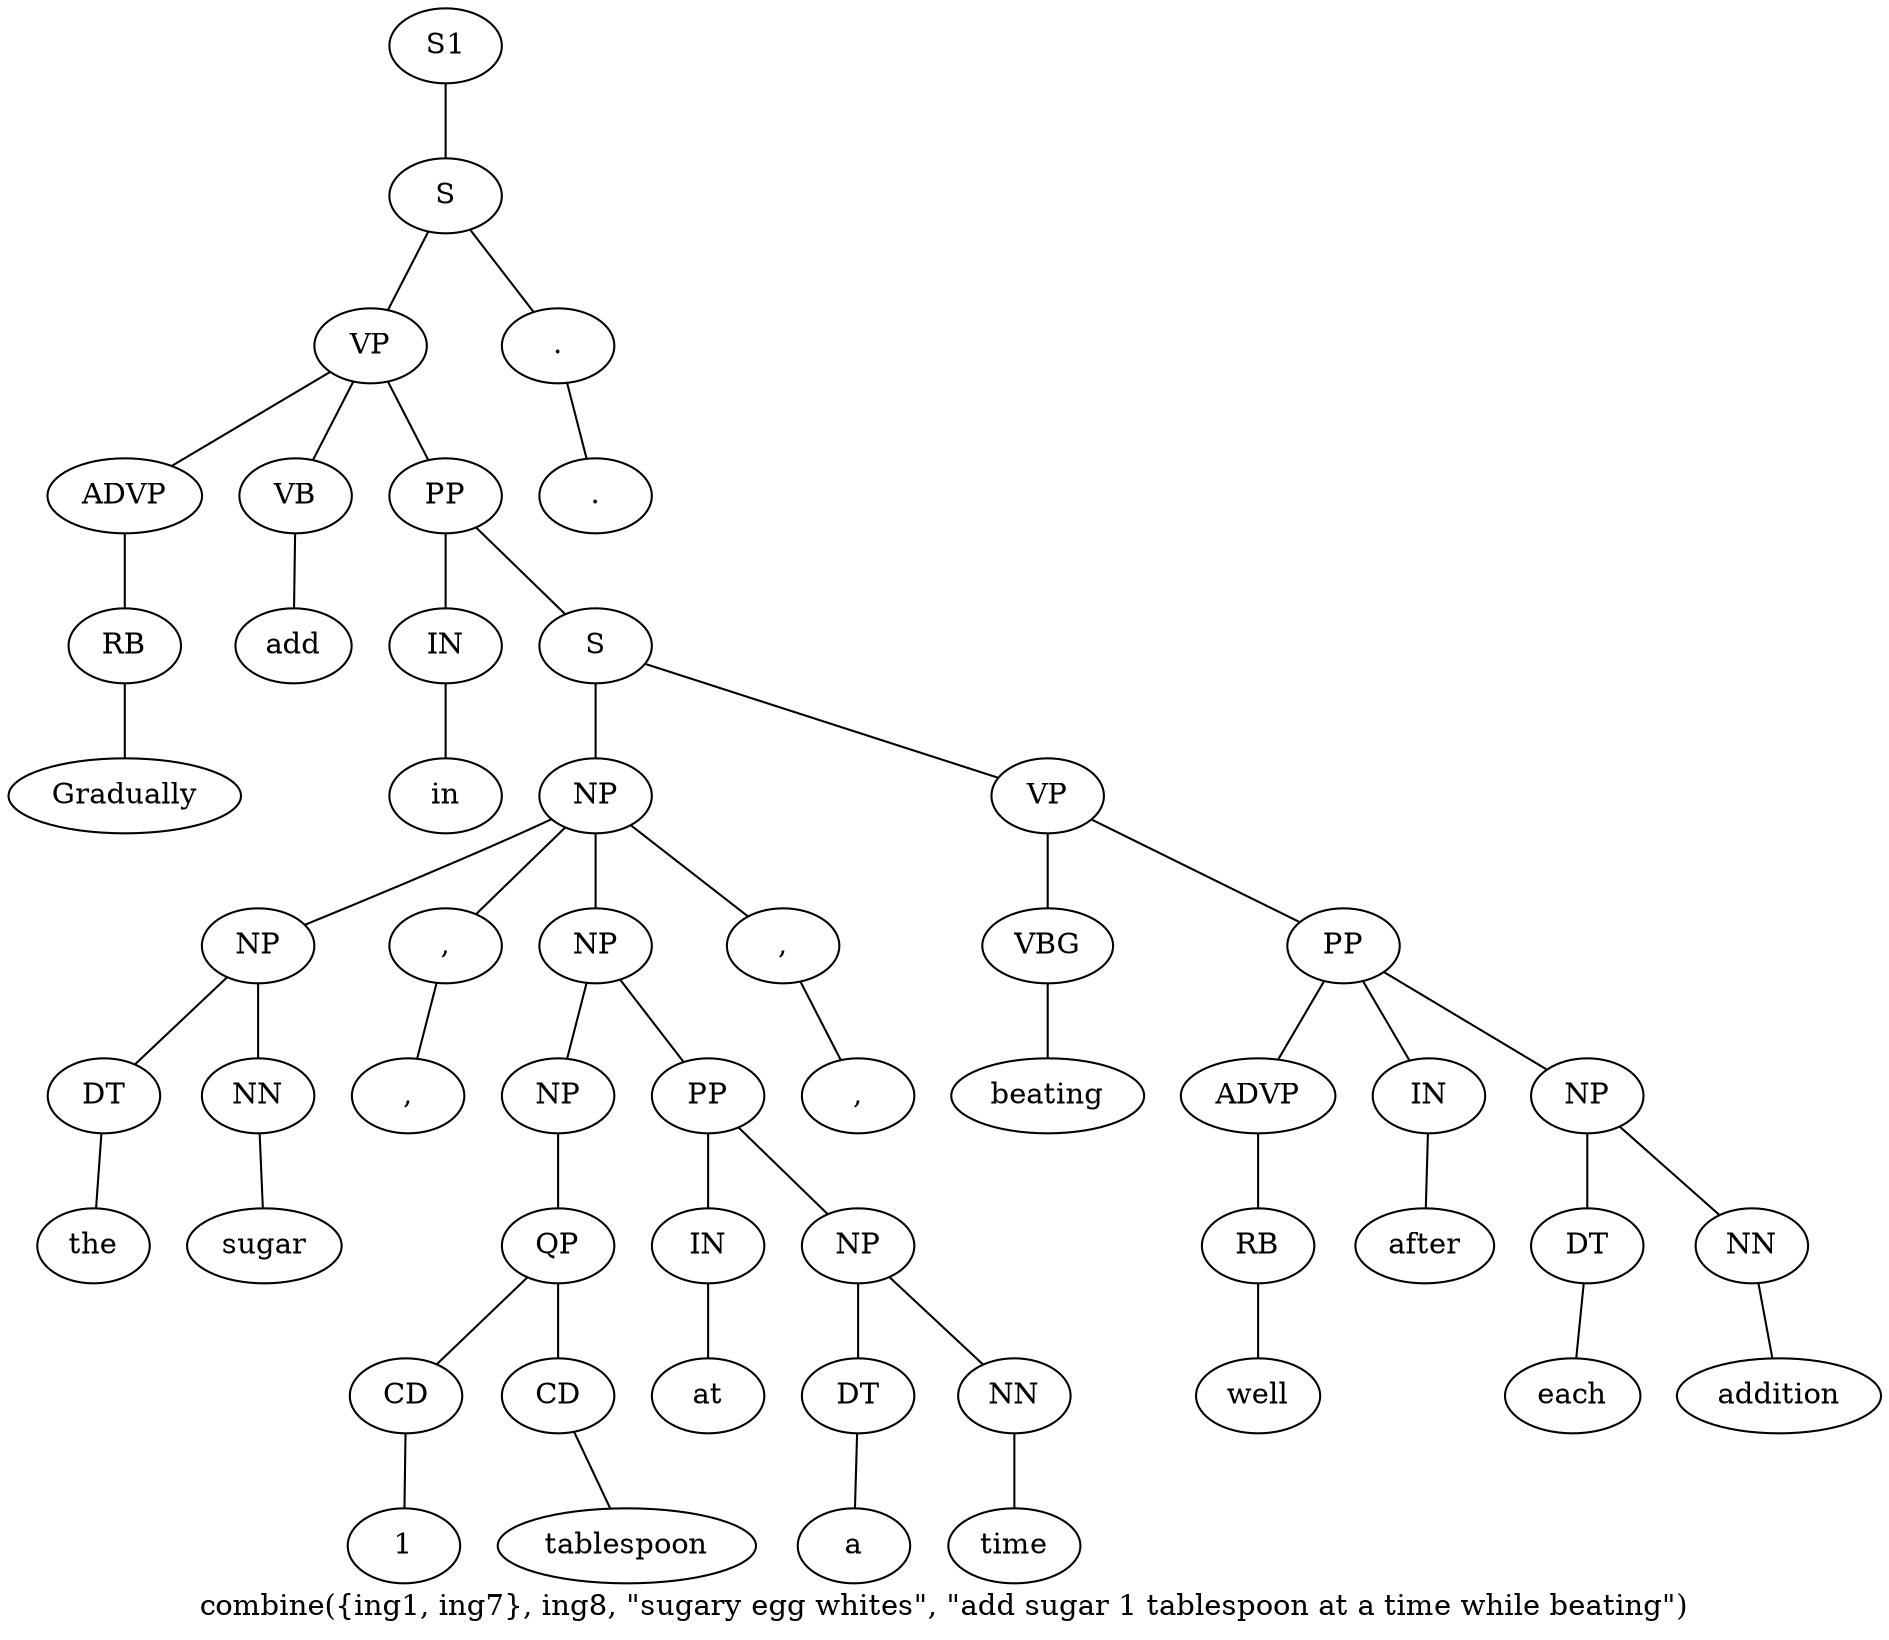 graph SyntaxGraph {
	label = "combine({ing1, ing7}, ing8, \"sugary egg whites\", \"add sugar 1 tablespoon at a time while beating\")";
	Node0 [label="S1"];
	Node1 [label="S"];
	Node2 [label="VP"];
	Node3 [label="ADVP"];
	Node4 [label="RB"];
	Node5 [label="Gradually"];
	Node6 [label="VB"];
	Node7 [label="add"];
	Node8 [label="PP"];
	Node9 [label="IN"];
	Node10 [label="in"];
	Node11 [label="S"];
	Node12 [label="NP"];
	Node13 [label="NP"];
	Node14 [label="DT"];
	Node15 [label="the"];
	Node16 [label="NN"];
	Node17 [label="sugar"];
	Node18 [label=","];
	Node19 [label=","];
	Node20 [label="NP"];
	Node21 [label="NP"];
	Node22 [label="QP"];
	Node23 [label="CD"];
	Node24 [label="1"];
	Node25 [label="CD"];
	Node26 [label="tablespoon"];
	Node27 [label="PP"];
	Node28 [label="IN"];
	Node29 [label="at"];
	Node30 [label="NP"];
	Node31 [label="DT"];
	Node32 [label="a"];
	Node33 [label="NN"];
	Node34 [label="time"];
	Node35 [label=","];
	Node36 [label=","];
	Node37 [label="VP"];
	Node38 [label="VBG"];
	Node39 [label="beating"];
	Node40 [label="PP"];
	Node41 [label="ADVP"];
	Node42 [label="RB"];
	Node43 [label="well"];
	Node44 [label="IN"];
	Node45 [label="after"];
	Node46 [label="NP"];
	Node47 [label="DT"];
	Node48 [label="each"];
	Node49 [label="NN"];
	Node50 [label="addition"];
	Node51 [label="."];
	Node52 [label="."];

	Node0 -- Node1;
	Node1 -- Node2;
	Node1 -- Node51;
	Node2 -- Node3;
	Node2 -- Node6;
	Node2 -- Node8;
	Node3 -- Node4;
	Node4 -- Node5;
	Node6 -- Node7;
	Node8 -- Node9;
	Node8 -- Node11;
	Node9 -- Node10;
	Node11 -- Node12;
	Node11 -- Node37;
	Node12 -- Node13;
	Node12 -- Node18;
	Node12 -- Node20;
	Node12 -- Node35;
	Node13 -- Node14;
	Node13 -- Node16;
	Node14 -- Node15;
	Node16 -- Node17;
	Node18 -- Node19;
	Node20 -- Node21;
	Node20 -- Node27;
	Node21 -- Node22;
	Node22 -- Node23;
	Node22 -- Node25;
	Node23 -- Node24;
	Node25 -- Node26;
	Node27 -- Node28;
	Node27 -- Node30;
	Node28 -- Node29;
	Node30 -- Node31;
	Node30 -- Node33;
	Node31 -- Node32;
	Node33 -- Node34;
	Node35 -- Node36;
	Node37 -- Node38;
	Node37 -- Node40;
	Node38 -- Node39;
	Node40 -- Node41;
	Node40 -- Node44;
	Node40 -- Node46;
	Node41 -- Node42;
	Node42 -- Node43;
	Node44 -- Node45;
	Node46 -- Node47;
	Node46 -- Node49;
	Node47 -- Node48;
	Node49 -- Node50;
	Node51 -- Node52;
}